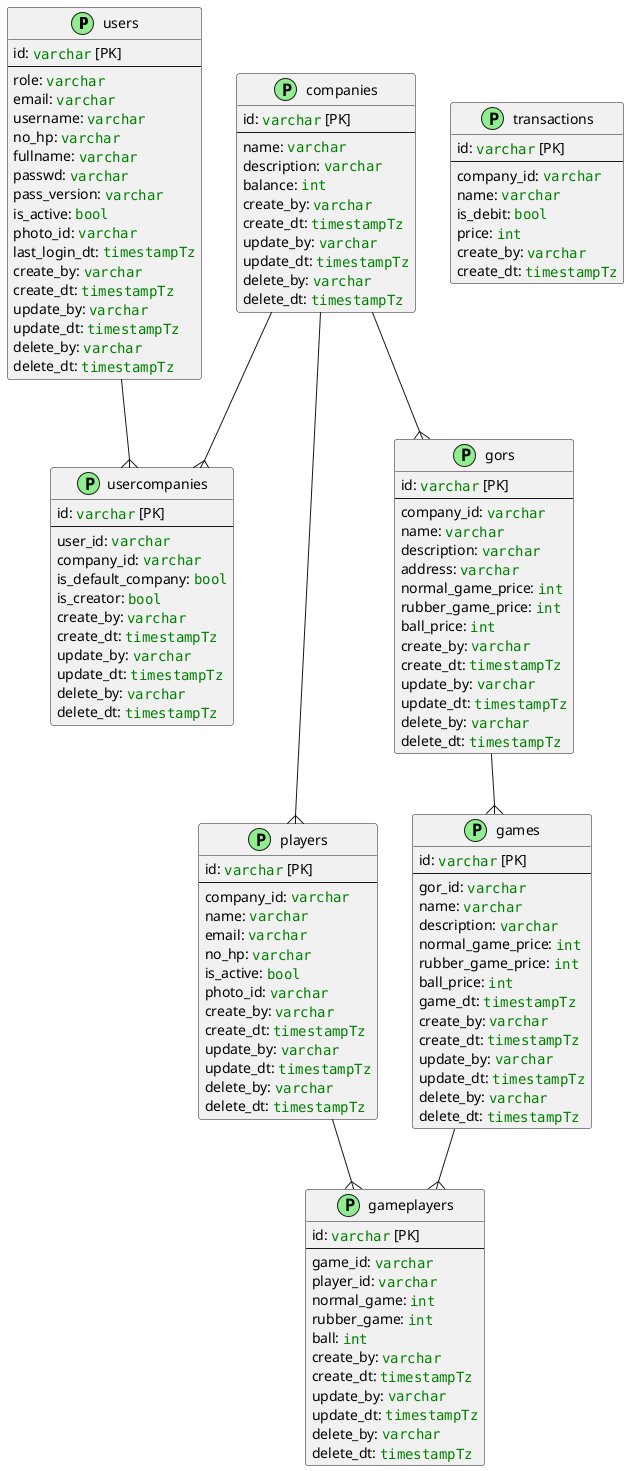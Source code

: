 @startuml

!define type(x) <color:green>""x""</color>

entity "users" <<(P,LightGreen)>> {
    id: type(varchar) [PK]
    --
    role: type(varchar)
    email: type(varchar)
    username: type(varchar)
    no_hp: type(varchar)
    fullname: type(varchar)
    passwd: type(varchar)
    pass_version: type(varchar)
    is_active: type(bool)
    photo_id: type(varchar)
    last_login_dt: type(timestampTz)
    create_by: type(varchar)
    create_dt: type(timestampTz)
    update_by: type(varchar)
    update_dt: type(timestampTz)
    delete_by: type(varchar)
    delete_dt: type(timestampTz)
}

entity "companies" <<(P,LightGreen)>> {
    id: type(varchar) [PK]
    --
    name: type(varchar)
    description: type(varchar)
    balance: type(int)
    create_by: type(varchar)
    create_dt: type(timestampTz)
    update_by: type(varchar)
    update_dt: type(timestampTz)
    delete_by: type(varchar)
    delete_dt: type(timestampTz)
}

entity "usercompanies" <<(P,LightGreen)>> {
    id: type(varchar) [PK]
    --
    user_id: type(varchar)
    company_id: type(varchar)
    is_default_company: type(bool)
    is_creator: type(bool)
    create_by: type(varchar)
    create_dt: type(timestampTz)
    update_by: type(varchar)
    update_dt: type(timestampTz)
    delete_by: type(varchar)
    delete_dt: type(timestampTz)
}

entity "players" <<(P,LightGreen)>> {
    id: type(varchar) [PK]
    --
    company_id: type(varchar)
    name: type(varchar)
    email: type(varchar)
    no_hp: type(varchar)
    is_active: type(bool)
    photo_id: type(varchar)
    create_by: type(varchar)
    create_dt: type(timestampTz)
    update_by: type(varchar)
    update_dt: type(timestampTz)
    delete_by: type(varchar)
    delete_dt: type(timestampTz)
}

entity "gors" <<(P,LightGreen)>> {
    id: type(varchar) [PK]
    --
    company_id: type(varchar)
    name: type(varchar)
    description: type(varchar)
    address: type(varchar)
    normal_game_price: type(int)
    rubber_game_price: type(int)
    ball_price: type(int)
    create_by: type(varchar)
    create_dt: type(timestampTz)
    update_by: type(varchar)
    update_dt: type(timestampTz)
    delete_by: type(varchar)
    delete_dt: type(timestampTz)
}

entity "games" <<(P,LightGreen)>> {
    id: type(varchar) [PK]
    --
    gor_id: type(varchar)
    name: type(varchar)
    description: type(varchar)
    normal_game_price: type(int)
    rubber_game_price: type(int)
    ball_price: type(int)
    game_dt: type(timestampTz)
    create_by: type(varchar)
    create_dt: type(timestampTz)
    update_by: type(varchar)
    update_dt: type(timestampTz)
    delete_by: type(varchar)
    delete_dt: type(timestampTz)
}

entity "gameplayers" <<(P,LightGreen)>> {
    id: type(varchar) [PK]
    --
    game_id: type(varchar)
    player_id: type(varchar)
    normal_game: type(int)
    rubber_game: type(int)
    ball: type(int)
    create_by: type(varchar)
    create_dt: type(timestampTz)
    update_by: type(varchar)
    update_dt: type(timestampTz)
    delete_by: type(varchar)
    delete_dt: type(timestampTz)
}

entity "transactions" <<(P,LightGreen)>> {
    id: type(varchar) [PK]
    --
    company_id: type(varchar)
    name: type(varchar)
    is_debit: type(bool)
    price: type(int)
    create_by: type(varchar)
    create_dt: type(timestampTz)
}

users --{ usercompanies
companies --{ usercompanies
companies --{ gors
companies --{ players
gors --{ games
games --{ gameplayers
players --{ gameplayers


@enduml